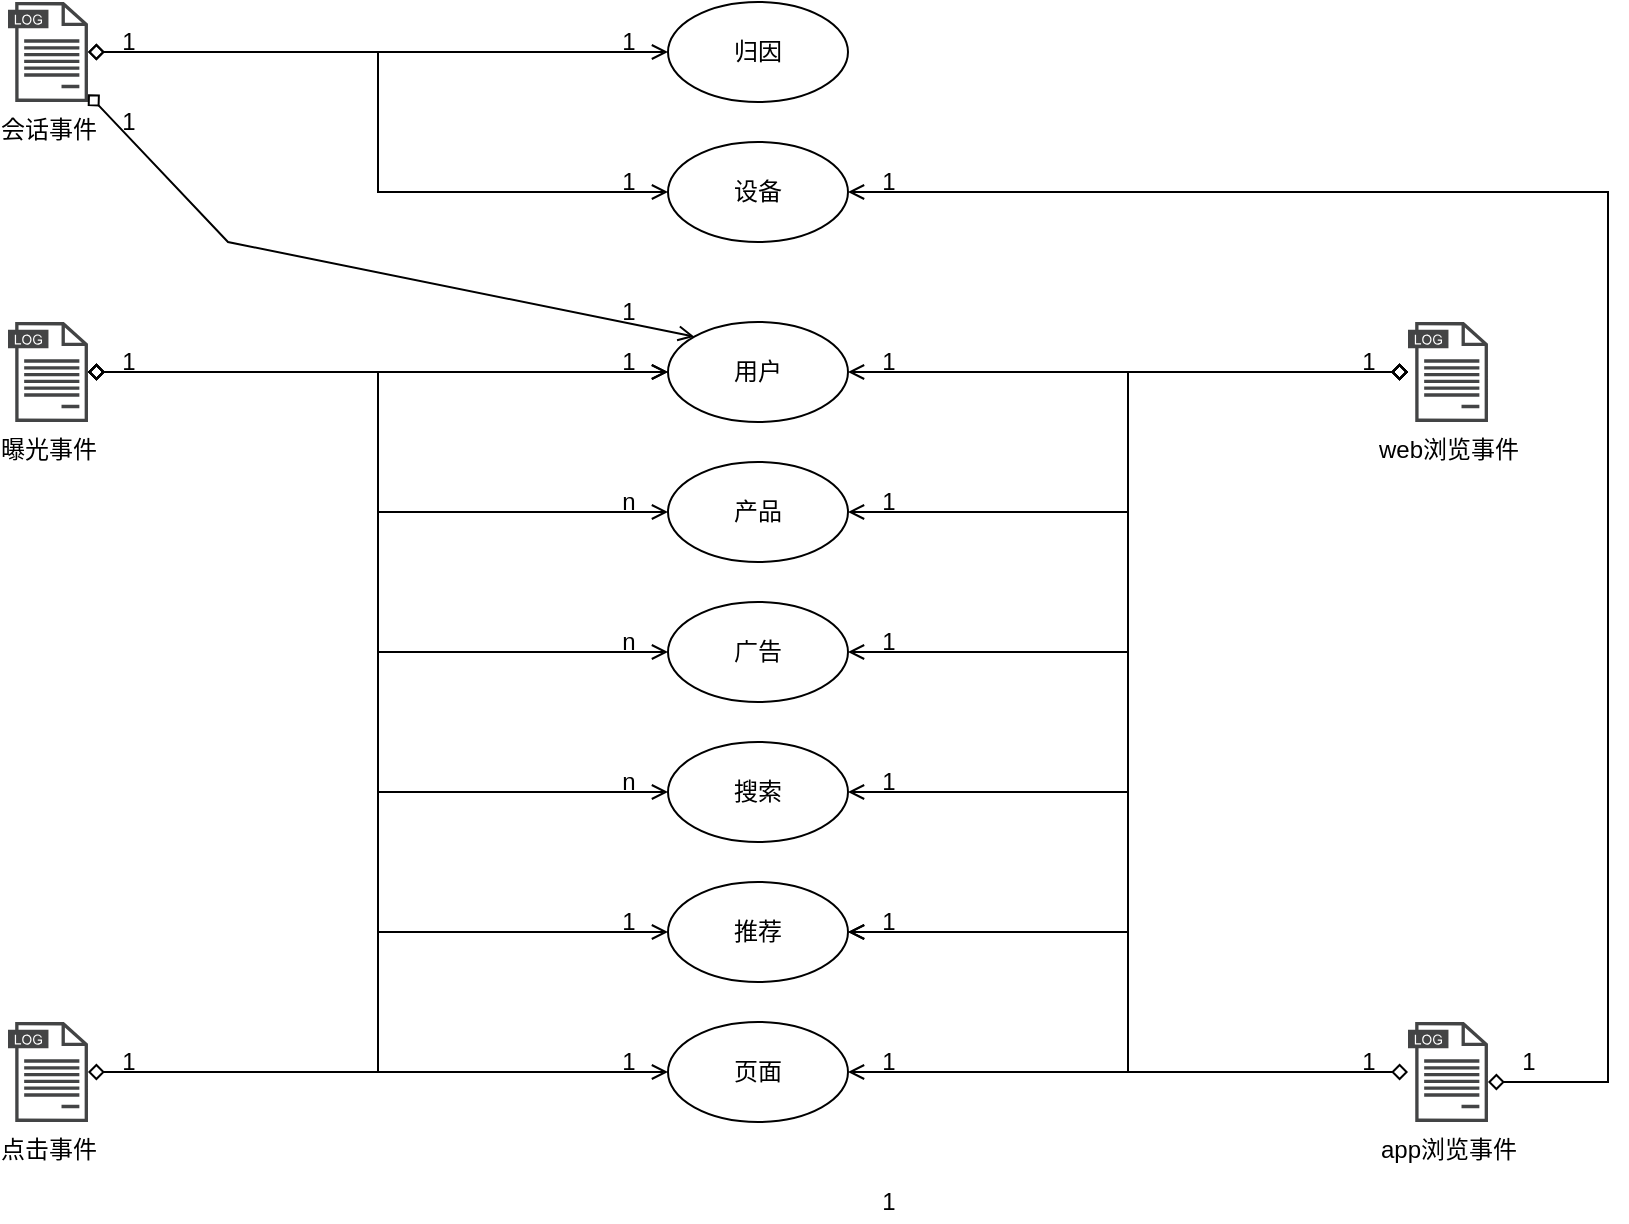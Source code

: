 <mxfile version="17.1.3" type="github"><diagram id="m8IT_QaDDyL1cyR7Cor2" name="第 1 页"><mxGraphModel dx="1422" dy="794" grid="1" gridSize="10" guides="1" tooltips="1" connect="1" arrows="1" fold="1" page="1" pageScale="1" pageWidth="827" pageHeight="1169" math="0" shadow="0"><root><mxCell id="0"/><mxCell id="1" parent="0"/><mxCell id="e9FAFD_dYdWS4HfwMDyr-12" style="edgeStyle=orthogonalEdgeStyle;rounded=0;orthogonalLoop=1;jettySize=auto;html=1;entryX=0;entryY=0.5;entryDx=0;entryDy=0;endArrow=open;endFill=0;strokeWidth=1;startArrow=diamond;startFill=0;" edge="1" parent="1" source="e9FAFD_dYdWS4HfwMDyr-2" target="e9FAFD_dYdWS4HfwMDyr-5"><mxGeometry relative="1" as="geometry"/></mxCell><mxCell id="e9FAFD_dYdWS4HfwMDyr-13" style="edgeStyle=orthogonalEdgeStyle;rounded=0;orthogonalLoop=1;jettySize=auto;html=1;entryX=0;entryY=0.5;entryDx=0;entryDy=0;startArrow=diamond;startFill=0;endArrow=open;endFill=0;strokeWidth=1;" edge="1" parent="1" source="e9FAFD_dYdWS4HfwMDyr-2" target="e9FAFD_dYdWS4HfwMDyr-8"><mxGeometry relative="1" as="geometry"/></mxCell><mxCell id="e9FAFD_dYdWS4HfwMDyr-14" style="edgeStyle=orthogonalEdgeStyle;rounded=0;orthogonalLoop=1;jettySize=auto;html=1;entryX=0;entryY=0.5;entryDx=0;entryDy=0;startArrow=diamond;startFill=0;endArrow=open;endFill=0;strokeWidth=1;" edge="1" parent="1" source="e9FAFD_dYdWS4HfwMDyr-2" target="e9FAFD_dYdWS4HfwMDyr-6"><mxGeometry relative="1" as="geometry"/></mxCell><mxCell id="e9FAFD_dYdWS4HfwMDyr-15" style="edgeStyle=orthogonalEdgeStyle;rounded=0;orthogonalLoop=1;jettySize=auto;html=1;entryX=0;entryY=0.5;entryDx=0;entryDy=0;startArrow=diamond;startFill=0;endArrow=open;endFill=0;strokeWidth=1;" edge="1" parent="1" source="e9FAFD_dYdWS4HfwMDyr-2" target="e9FAFD_dYdWS4HfwMDyr-10"><mxGeometry relative="1" as="geometry"/></mxCell><mxCell id="e9FAFD_dYdWS4HfwMDyr-16" style="edgeStyle=orthogonalEdgeStyle;rounded=0;orthogonalLoop=1;jettySize=auto;html=1;entryX=0;entryY=0.5;entryDx=0;entryDy=0;startArrow=diamond;startFill=0;endArrow=open;endFill=0;strokeWidth=1;" edge="1" parent="1" source="e9FAFD_dYdWS4HfwMDyr-2" target="e9FAFD_dYdWS4HfwMDyr-9"><mxGeometry relative="1" as="geometry"/></mxCell><mxCell id="e9FAFD_dYdWS4HfwMDyr-45" style="edgeStyle=orthogonalEdgeStyle;rounded=0;orthogonalLoop=1;jettySize=auto;html=1;entryX=0;entryY=0.5;entryDx=0;entryDy=0;startArrow=diamond;startFill=0;endArrow=open;endFill=0;strokeWidth=1;" edge="1" parent="1" source="e9FAFD_dYdWS4HfwMDyr-2" target="e9FAFD_dYdWS4HfwMDyr-7"><mxGeometry relative="1" as="geometry"/></mxCell><mxCell id="e9FAFD_dYdWS4HfwMDyr-2" value="曝光事件" style="sketch=0;pointerEvents=1;shadow=0;dashed=0;html=1;strokeColor=none;fillColor=#434445;aspect=fixed;labelPosition=center;verticalLabelPosition=bottom;verticalAlign=top;align=center;outlineConnect=0;shape=mxgraph.vvd.log_files;" vertex="1" parent="1"><mxGeometry x="150" y="340" width="40" height="50" as="geometry"/></mxCell><mxCell id="e9FAFD_dYdWS4HfwMDyr-5" value="用户" style="ellipse;whiteSpace=wrap;html=1;strokeColor=default;fillColor=default;" vertex="1" parent="1"><mxGeometry x="480" y="340" width="90" height="50" as="geometry"/></mxCell><mxCell id="e9FAFD_dYdWS4HfwMDyr-6" value="广告" style="ellipse;whiteSpace=wrap;html=1;strokeColor=default;fillColor=default;" vertex="1" parent="1"><mxGeometry x="480" y="480" width="90" height="50" as="geometry"/></mxCell><mxCell id="e9FAFD_dYdWS4HfwMDyr-7" value="页面" style="ellipse;whiteSpace=wrap;html=1;strokeColor=default;fillColor=default;" vertex="1" parent="1"><mxGeometry x="480" y="690" width="90" height="50" as="geometry"/></mxCell><mxCell id="e9FAFD_dYdWS4HfwMDyr-8" value="产品" style="ellipse;whiteSpace=wrap;html=1;strokeColor=default;fillColor=default;" vertex="1" parent="1"><mxGeometry x="480" y="410" width="90" height="50" as="geometry"/></mxCell><mxCell id="e9FAFD_dYdWS4HfwMDyr-9" value="推荐" style="ellipse;whiteSpace=wrap;html=1;strokeColor=default;fillColor=default;" vertex="1" parent="1"><mxGeometry x="480" y="620" width="90" height="50" as="geometry"/></mxCell><mxCell id="e9FAFD_dYdWS4HfwMDyr-10" value="搜索" style="ellipse;whiteSpace=wrap;html=1;strokeColor=default;fillColor=default;" vertex="1" parent="1"><mxGeometry x="480" y="550" width="90" height="50" as="geometry"/></mxCell><mxCell id="e9FAFD_dYdWS4HfwMDyr-22" style="edgeStyle=orthogonalEdgeStyle;rounded=0;orthogonalLoop=1;jettySize=auto;html=1;startArrow=diamond;startFill=0;endArrow=open;endFill=0;strokeWidth=1;entryX=0;entryY=0.5;entryDx=0;entryDy=0;" edge="1" parent="1" source="e9FAFD_dYdWS4HfwMDyr-20" target="e9FAFD_dYdWS4HfwMDyr-5"><mxGeometry relative="1" as="geometry"><mxPoint x="250" y="360" as="targetPoint"/></mxGeometry></mxCell><mxCell id="e9FAFD_dYdWS4HfwMDyr-20" value="点击事件" style="sketch=0;pointerEvents=1;shadow=0;dashed=0;html=1;strokeColor=none;fillColor=#434445;aspect=fixed;labelPosition=center;verticalLabelPosition=bottom;verticalAlign=top;align=center;outlineConnect=0;shape=mxgraph.vvd.log_files;" vertex="1" parent="1"><mxGeometry x="150" y="690" width="40" height="50" as="geometry"/></mxCell><mxCell id="e9FAFD_dYdWS4HfwMDyr-23" value="1" style="text;html=1;align=center;verticalAlign=middle;resizable=0;points=[];autosize=1;strokeColor=none;fillColor=none;" vertex="1" parent="1"><mxGeometry x="200" y="350" width="20" height="20" as="geometry"/></mxCell><mxCell id="e9FAFD_dYdWS4HfwMDyr-24" value="1" style="text;html=1;align=center;verticalAlign=middle;resizable=0;points=[];autosize=1;strokeColor=none;fillColor=none;" vertex="1" parent="1"><mxGeometry x="200" y="700" width="20" height="20" as="geometry"/></mxCell><mxCell id="e9FAFD_dYdWS4HfwMDyr-25" value="n" style="text;html=1;align=center;verticalAlign=middle;resizable=0;points=[];autosize=1;strokeColor=none;fillColor=none;" vertex="1" parent="1"><mxGeometry x="450" y="490" width="20" height="20" as="geometry"/></mxCell><mxCell id="e9FAFD_dYdWS4HfwMDyr-26" value="n" style="text;html=1;align=center;verticalAlign=middle;resizable=0;points=[];autosize=1;strokeColor=none;fillColor=none;" vertex="1" parent="1"><mxGeometry x="450" y="420" width="20" height="20" as="geometry"/></mxCell><mxCell id="e9FAFD_dYdWS4HfwMDyr-27" value="n" style="text;html=1;align=center;verticalAlign=middle;resizable=0;points=[];autosize=1;strokeColor=none;fillColor=none;" vertex="1" parent="1"><mxGeometry x="450" y="560" width="20" height="20" as="geometry"/></mxCell><mxCell id="e9FAFD_dYdWS4HfwMDyr-34" style="edgeStyle=orthogonalEdgeStyle;rounded=0;orthogonalLoop=1;jettySize=auto;html=1;entryX=1;entryY=0.5;entryDx=0;entryDy=0;startArrow=diamond;startFill=0;endArrow=open;endFill=0;strokeWidth=1;" edge="1" parent="1" source="e9FAFD_dYdWS4HfwMDyr-30" target="e9FAFD_dYdWS4HfwMDyr-5"><mxGeometry relative="1" as="geometry"/></mxCell><mxCell id="e9FAFD_dYdWS4HfwMDyr-35" style="edgeStyle=orthogonalEdgeStyle;rounded=0;orthogonalLoop=1;jettySize=auto;html=1;entryX=1;entryY=0.5;entryDx=0;entryDy=0;startArrow=diamond;startFill=0;endArrow=open;endFill=0;strokeWidth=1;" edge="1" parent="1" source="e9FAFD_dYdWS4HfwMDyr-30" target="e9FAFD_dYdWS4HfwMDyr-8"><mxGeometry relative="1" as="geometry"/></mxCell><mxCell id="e9FAFD_dYdWS4HfwMDyr-36" style="edgeStyle=orthogonalEdgeStyle;rounded=0;orthogonalLoop=1;jettySize=auto;html=1;entryX=1;entryY=0.5;entryDx=0;entryDy=0;startArrow=diamond;startFill=0;endArrow=open;endFill=0;strokeWidth=1;" edge="1" parent="1" source="e9FAFD_dYdWS4HfwMDyr-30" target="e9FAFD_dYdWS4HfwMDyr-6"><mxGeometry relative="1" as="geometry"/></mxCell><mxCell id="e9FAFD_dYdWS4HfwMDyr-39" style="edgeStyle=orthogonalEdgeStyle;rounded=0;orthogonalLoop=1;jettySize=auto;html=1;entryX=1;entryY=0.5;entryDx=0;entryDy=0;startArrow=diamond;startFill=0;endArrow=open;endFill=0;strokeWidth=1;" edge="1" parent="1" source="e9FAFD_dYdWS4HfwMDyr-30" target="e9FAFD_dYdWS4HfwMDyr-7"><mxGeometry relative="1" as="geometry"/></mxCell><mxCell id="e9FAFD_dYdWS4HfwMDyr-40" style="edgeStyle=orthogonalEdgeStyle;rounded=0;orthogonalLoop=1;jettySize=auto;html=1;entryX=1;entryY=0.5;entryDx=0;entryDy=0;startArrow=diamond;startFill=0;endArrow=open;endFill=0;strokeWidth=1;" edge="1" parent="1" source="e9FAFD_dYdWS4HfwMDyr-30" target="e9FAFD_dYdWS4HfwMDyr-10"><mxGeometry relative="1" as="geometry"/></mxCell><mxCell id="e9FAFD_dYdWS4HfwMDyr-41" style="edgeStyle=orthogonalEdgeStyle;rounded=0;orthogonalLoop=1;jettySize=auto;html=1;entryX=1;entryY=0.5;entryDx=0;entryDy=0;startArrow=diamond;startFill=0;endArrow=open;endFill=0;strokeWidth=1;" edge="1" parent="1" source="e9FAFD_dYdWS4HfwMDyr-30" target="e9FAFD_dYdWS4HfwMDyr-9"><mxGeometry relative="1" as="geometry"/></mxCell><mxCell id="e9FAFD_dYdWS4HfwMDyr-30" value="web浏览事件" style="sketch=0;pointerEvents=1;shadow=0;dashed=0;html=1;strokeColor=none;fillColor=#434445;aspect=fixed;labelPosition=center;verticalLabelPosition=bottom;verticalAlign=top;align=center;outlineConnect=0;shape=mxgraph.vvd.log_files;" vertex="1" parent="1"><mxGeometry x="850" y="340" width="40" height="50" as="geometry"/></mxCell><mxCell id="e9FAFD_dYdWS4HfwMDyr-42" style="edgeStyle=orthogonalEdgeStyle;rounded=0;orthogonalLoop=1;jettySize=auto;html=1;entryX=1;entryY=0.5;entryDx=0;entryDy=0;startArrow=diamond;startFill=0;endArrow=open;endFill=0;strokeWidth=1;" edge="1" parent="1" source="e9FAFD_dYdWS4HfwMDyr-33" target="e9FAFD_dYdWS4HfwMDyr-9"><mxGeometry relative="1" as="geometry"/></mxCell><mxCell id="e9FAFD_dYdWS4HfwMDyr-77" style="edgeStyle=orthogonalEdgeStyle;rounded=0;orthogonalLoop=1;jettySize=auto;html=1;entryX=1;entryY=0.5;entryDx=0;entryDy=0;fontColor=#000000;startArrow=diamond;startFill=0;endArrow=open;endFill=0;startSize=6;endSize=6;strokeColor=#000000;strokeWidth=1;" edge="1" parent="1" source="e9FAFD_dYdWS4HfwMDyr-33" target="e9FAFD_dYdWS4HfwMDyr-38"><mxGeometry relative="1" as="geometry"><Array as="points"><mxPoint x="950" y="720"/><mxPoint x="950" y="275"/></Array></mxGeometry></mxCell><mxCell id="e9FAFD_dYdWS4HfwMDyr-33" value="app浏览事件" style="sketch=0;pointerEvents=1;shadow=0;dashed=0;html=1;strokeColor=none;fillColor=#434445;aspect=fixed;labelPosition=center;verticalLabelPosition=bottom;verticalAlign=top;align=center;outlineConnect=0;shape=mxgraph.vvd.log_files;" vertex="1" parent="1"><mxGeometry x="850" y="690" width="40" height="50" as="geometry"/></mxCell><mxCell id="e9FAFD_dYdWS4HfwMDyr-38" value="设备" style="ellipse;whiteSpace=wrap;html=1;strokeColor=default;fillColor=default;" vertex="1" parent="1"><mxGeometry x="480" y="250" width="90" height="50" as="geometry"/></mxCell><mxCell id="e9FAFD_dYdWS4HfwMDyr-83" style="edgeStyle=orthogonalEdgeStyle;rounded=0;orthogonalLoop=1;jettySize=auto;html=1;entryX=0;entryY=0.5;entryDx=0;entryDy=0;fontColor=#000000;startArrow=diamond;startFill=0;endArrow=open;endFill=0;startSize=6;endSize=6;strokeColor=#000000;strokeWidth=1;" edge="1" parent="1" source="e9FAFD_dYdWS4HfwMDyr-47" target="e9FAFD_dYdWS4HfwMDyr-82"><mxGeometry relative="1" as="geometry"/></mxCell><mxCell id="e9FAFD_dYdWS4HfwMDyr-84" style="edgeStyle=orthogonalEdgeStyle;rounded=0;orthogonalLoop=1;jettySize=auto;html=1;entryX=0;entryY=0.5;entryDx=0;entryDy=0;fontColor=#000000;startArrow=diamond;startFill=0;endArrow=open;endFill=0;startSize=6;endSize=6;strokeColor=#000000;strokeWidth=1;" edge="1" parent="1" source="e9FAFD_dYdWS4HfwMDyr-47" target="e9FAFD_dYdWS4HfwMDyr-38"><mxGeometry relative="1" as="geometry"/></mxCell><mxCell id="e9FAFD_dYdWS4HfwMDyr-47" value="会话事件" style="sketch=0;pointerEvents=1;shadow=0;dashed=0;html=1;strokeColor=none;fillColor=#434445;aspect=fixed;labelPosition=center;verticalLabelPosition=bottom;verticalAlign=top;align=center;outlineConnect=0;shape=mxgraph.vvd.log_files;" vertex="1" parent="1"><mxGeometry x="150" y="180" width="40" height="50" as="geometry"/></mxCell><mxCell id="e9FAFD_dYdWS4HfwMDyr-53" value="&lt;font color=&quot;#000000&quot;&gt;1&lt;/font&gt;" style="text;html=1;align=center;verticalAlign=middle;resizable=0;points=[];autosize=1;strokeColor=none;fillColor=none;fontColor=#3399FF;" vertex="1" parent="1"><mxGeometry x="580" y="420" width="20" height="20" as="geometry"/></mxCell><mxCell id="e9FAFD_dYdWS4HfwMDyr-54" value="&lt;font color=&quot;#000000&quot;&gt;1&lt;/font&gt;" style="text;html=1;align=center;verticalAlign=middle;resizable=0;points=[];autosize=1;strokeColor=none;fillColor=none;fontColor=#3399FF;" vertex="1" parent="1"><mxGeometry x="580" y="350" width="20" height="20" as="geometry"/></mxCell><mxCell id="e9FAFD_dYdWS4HfwMDyr-55" value="&lt;font color=&quot;#000000&quot;&gt;1&lt;/font&gt;" style="text;html=1;align=center;verticalAlign=middle;resizable=0;points=[];autosize=1;strokeColor=none;fillColor=none;fontColor=#3399FF;" vertex="1" parent="1"><mxGeometry x="580" y="490" width="20" height="20" as="geometry"/></mxCell><mxCell id="e9FAFD_dYdWS4HfwMDyr-56" value="&lt;font color=&quot;#000000&quot;&gt;1&lt;/font&gt;" style="text;html=1;align=center;verticalAlign=middle;resizable=0;points=[];autosize=1;strokeColor=none;fillColor=none;fontColor=#3399FF;" vertex="1" parent="1"><mxGeometry x="580" y="560" width="20" height="20" as="geometry"/></mxCell><mxCell id="e9FAFD_dYdWS4HfwMDyr-57" value="&lt;font color=&quot;#000000&quot;&gt;1&lt;/font&gt;" style="text;html=1;align=center;verticalAlign=middle;resizable=0;points=[];autosize=1;strokeColor=none;fillColor=none;fontColor=#3399FF;" vertex="1" parent="1"><mxGeometry x="580" y="630" width="20" height="20" as="geometry"/></mxCell><mxCell id="e9FAFD_dYdWS4HfwMDyr-59" value="&lt;font color=&quot;#000000&quot;&gt;1&lt;/font&gt;" style="text;html=1;align=center;verticalAlign=middle;resizable=0;points=[];autosize=1;strokeColor=none;fillColor=none;fontColor=#3399FF;" vertex="1" parent="1"><mxGeometry x="580" y="700" width="20" height="20" as="geometry"/></mxCell><mxCell id="e9FAFD_dYdWS4HfwMDyr-60" value="&lt;font color=&quot;#000000&quot;&gt;1&lt;/font&gt;" style="text;html=1;align=center;verticalAlign=middle;resizable=0;points=[];autosize=1;strokeColor=none;fillColor=none;fontColor=#3399FF;" vertex="1" parent="1"><mxGeometry x="580" y="770" width="20" height="20" as="geometry"/></mxCell><mxCell id="e9FAFD_dYdWS4HfwMDyr-64" value="&lt;font color=&quot;#000000&quot;&gt;1&lt;/font&gt;" style="text;html=1;align=center;verticalAlign=middle;resizable=0;points=[];autosize=1;strokeColor=none;fillColor=none;fontColor=#3399FF;" vertex="1" parent="1"><mxGeometry x="450" y="350" width="20" height="20" as="geometry"/></mxCell><mxCell id="e9FAFD_dYdWS4HfwMDyr-66" value="&lt;font color=&quot;#000000&quot;&gt;1&lt;/font&gt;" style="text;html=1;align=center;verticalAlign=middle;resizable=0;points=[];autosize=1;strokeColor=none;fillColor=none;fontColor=#3399FF;" vertex="1" parent="1"><mxGeometry x="450" y="630" width="20" height="20" as="geometry"/></mxCell><mxCell id="e9FAFD_dYdWS4HfwMDyr-68" value="&lt;font color=&quot;#000000&quot;&gt;1&lt;/font&gt;" style="text;html=1;align=center;verticalAlign=middle;resizable=0;points=[];autosize=1;strokeColor=none;fillColor=none;fontColor=#3399FF;" vertex="1" parent="1"><mxGeometry x="450" y="700" width="20" height="20" as="geometry"/></mxCell><mxCell id="e9FAFD_dYdWS4HfwMDyr-72" value="1" style="text;html=1;align=center;verticalAlign=middle;resizable=0;points=[];autosize=1;strokeColor=none;fillColor=none;" vertex="1" parent="1"><mxGeometry x="820" y="350" width="20" height="20" as="geometry"/></mxCell><mxCell id="e9FAFD_dYdWS4HfwMDyr-73" value="1" style="text;html=1;align=center;verticalAlign=middle;resizable=0;points=[];autosize=1;strokeColor=none;fillColor=none;" vertex="1" parent="1"><mxGeometry x="820" y="700" width="20" height="20" as="geometry"/></mxCell><mxCell id="e9FAFD_dYdWS4HfwMDyr-78" value="1" style="text;html=1;align=center;verticalAlign=middle;resizable=0;points=[];autosize=1;strokeColor=none;fillColor=none;" vertex="1" parent="1"><mxGeometry x="900" y="700" width="20" height="20" as="geometry"/></mxCell><mxCell id="e9FAFD_dYdWS4HfwMDyr-82" value="归因" style="ellipse;whiteSpace=wrap;html=1;strokeColor=default;fillColor=default;" vertex="1" parent="1"><mxGeometry x="480" y="180" width="90" height="50" as="geometry"/></mxCell><mxCell id="e9FAFD_dYdWS4HfwMDyr-88" value="" style="endArrow=open;html=1;rounded=0;fontColor=#000000;startSize=6;endSize=6;strokeColor=#000000;strokeWidth=1;entryX=0;entryY=0;entryDx=0;entryDy=0;startArrow=diamond;startFill=0;endFill=0;" edge="1" parent="1" source="e9FAFD_dYdWS4HfwMDyr-47" target="e9FAFD_dYdWS4HfwMDyr-5"><mxGeometry width="50" height="50" relative="1" as="geometry"><mxPoint x="390" y="160" as="sourcePoint"/><mxPoint x="440" y="110" as="targetPoint"/><Array as="points"><mxPoint x="260" y="300"/></Array></mxGeometry></mxCell><mxCell id="e9FAFD_dYdWS4HfwMDyr-89" value="1" style="text;html=1;align=center;verticalAlign=middle;resizable=0;points=[];autosize=1;strokeColor=none;fillColor=none;" vertex="1" parent="1"><mxGeometry x="200" y="190" width="20" height="20" as="geometry"/></mxCell><mxCell id="e9FAFD_dYdWS4HfwMDyr-90" value="1" style="text;html=1;align=center;verticalAlign=middle;resizable=0;points=[];autosize=1;strokeColor=none;fillColor=none;" vertex="1" parent="1"><mxGeometry x="450" y="190" width="20" height="20" as="geometry"/></mxCell><mxCell id="e9FAFD_dYdWS4HfwMDyr-91" value="1" style="text;html=1;align=center;verticalAlign=middle;resizable=0;points=[];autosize=1;strokeColor=none;fillColor=none;" vertex="1" parent="1"><mxGeometry x="450" y="260" width="20" height="20" as="geometry"/></mxCell><mxCell id="e9FAFD_dYdWS4HfwMDyr-94" value="1" style="text;html=1;align=center;verticalAlign=middle;resizable=0;points=[];autosize=1;strokeColor=none;fillColor=none;" vertex="1" parent="1"><mxGeometry x="580" y="260" width="20" height="20" as="geometry"/></mxCell><mxCell id="e9FAFD_dYdWS4HfwMDyr-95" value="1" style="text;html=1;align=center;verticalAlign=middle;resizable=0;points=[];autosize=1;strokeColor=none;fillColor=none;" vertex="1" parent="1"><mxGeometry x="200" y="230" width="20" height="20" as="geometry"/></mxCell><mxCell id="e9FAFD_dYdWS4HfwMDyr-99" value="1" style="text;html=1;align=center;verticalAlign=middle;resizable=0;points=[];autosize=1;strokeColor=none;fillColor=none;" vertex="1" parent="1"><mxGeometry x="450" y="325" width="20" height="20" as="geometry"/></mxCell></root></mxGraphModel></diagram></mxfile>